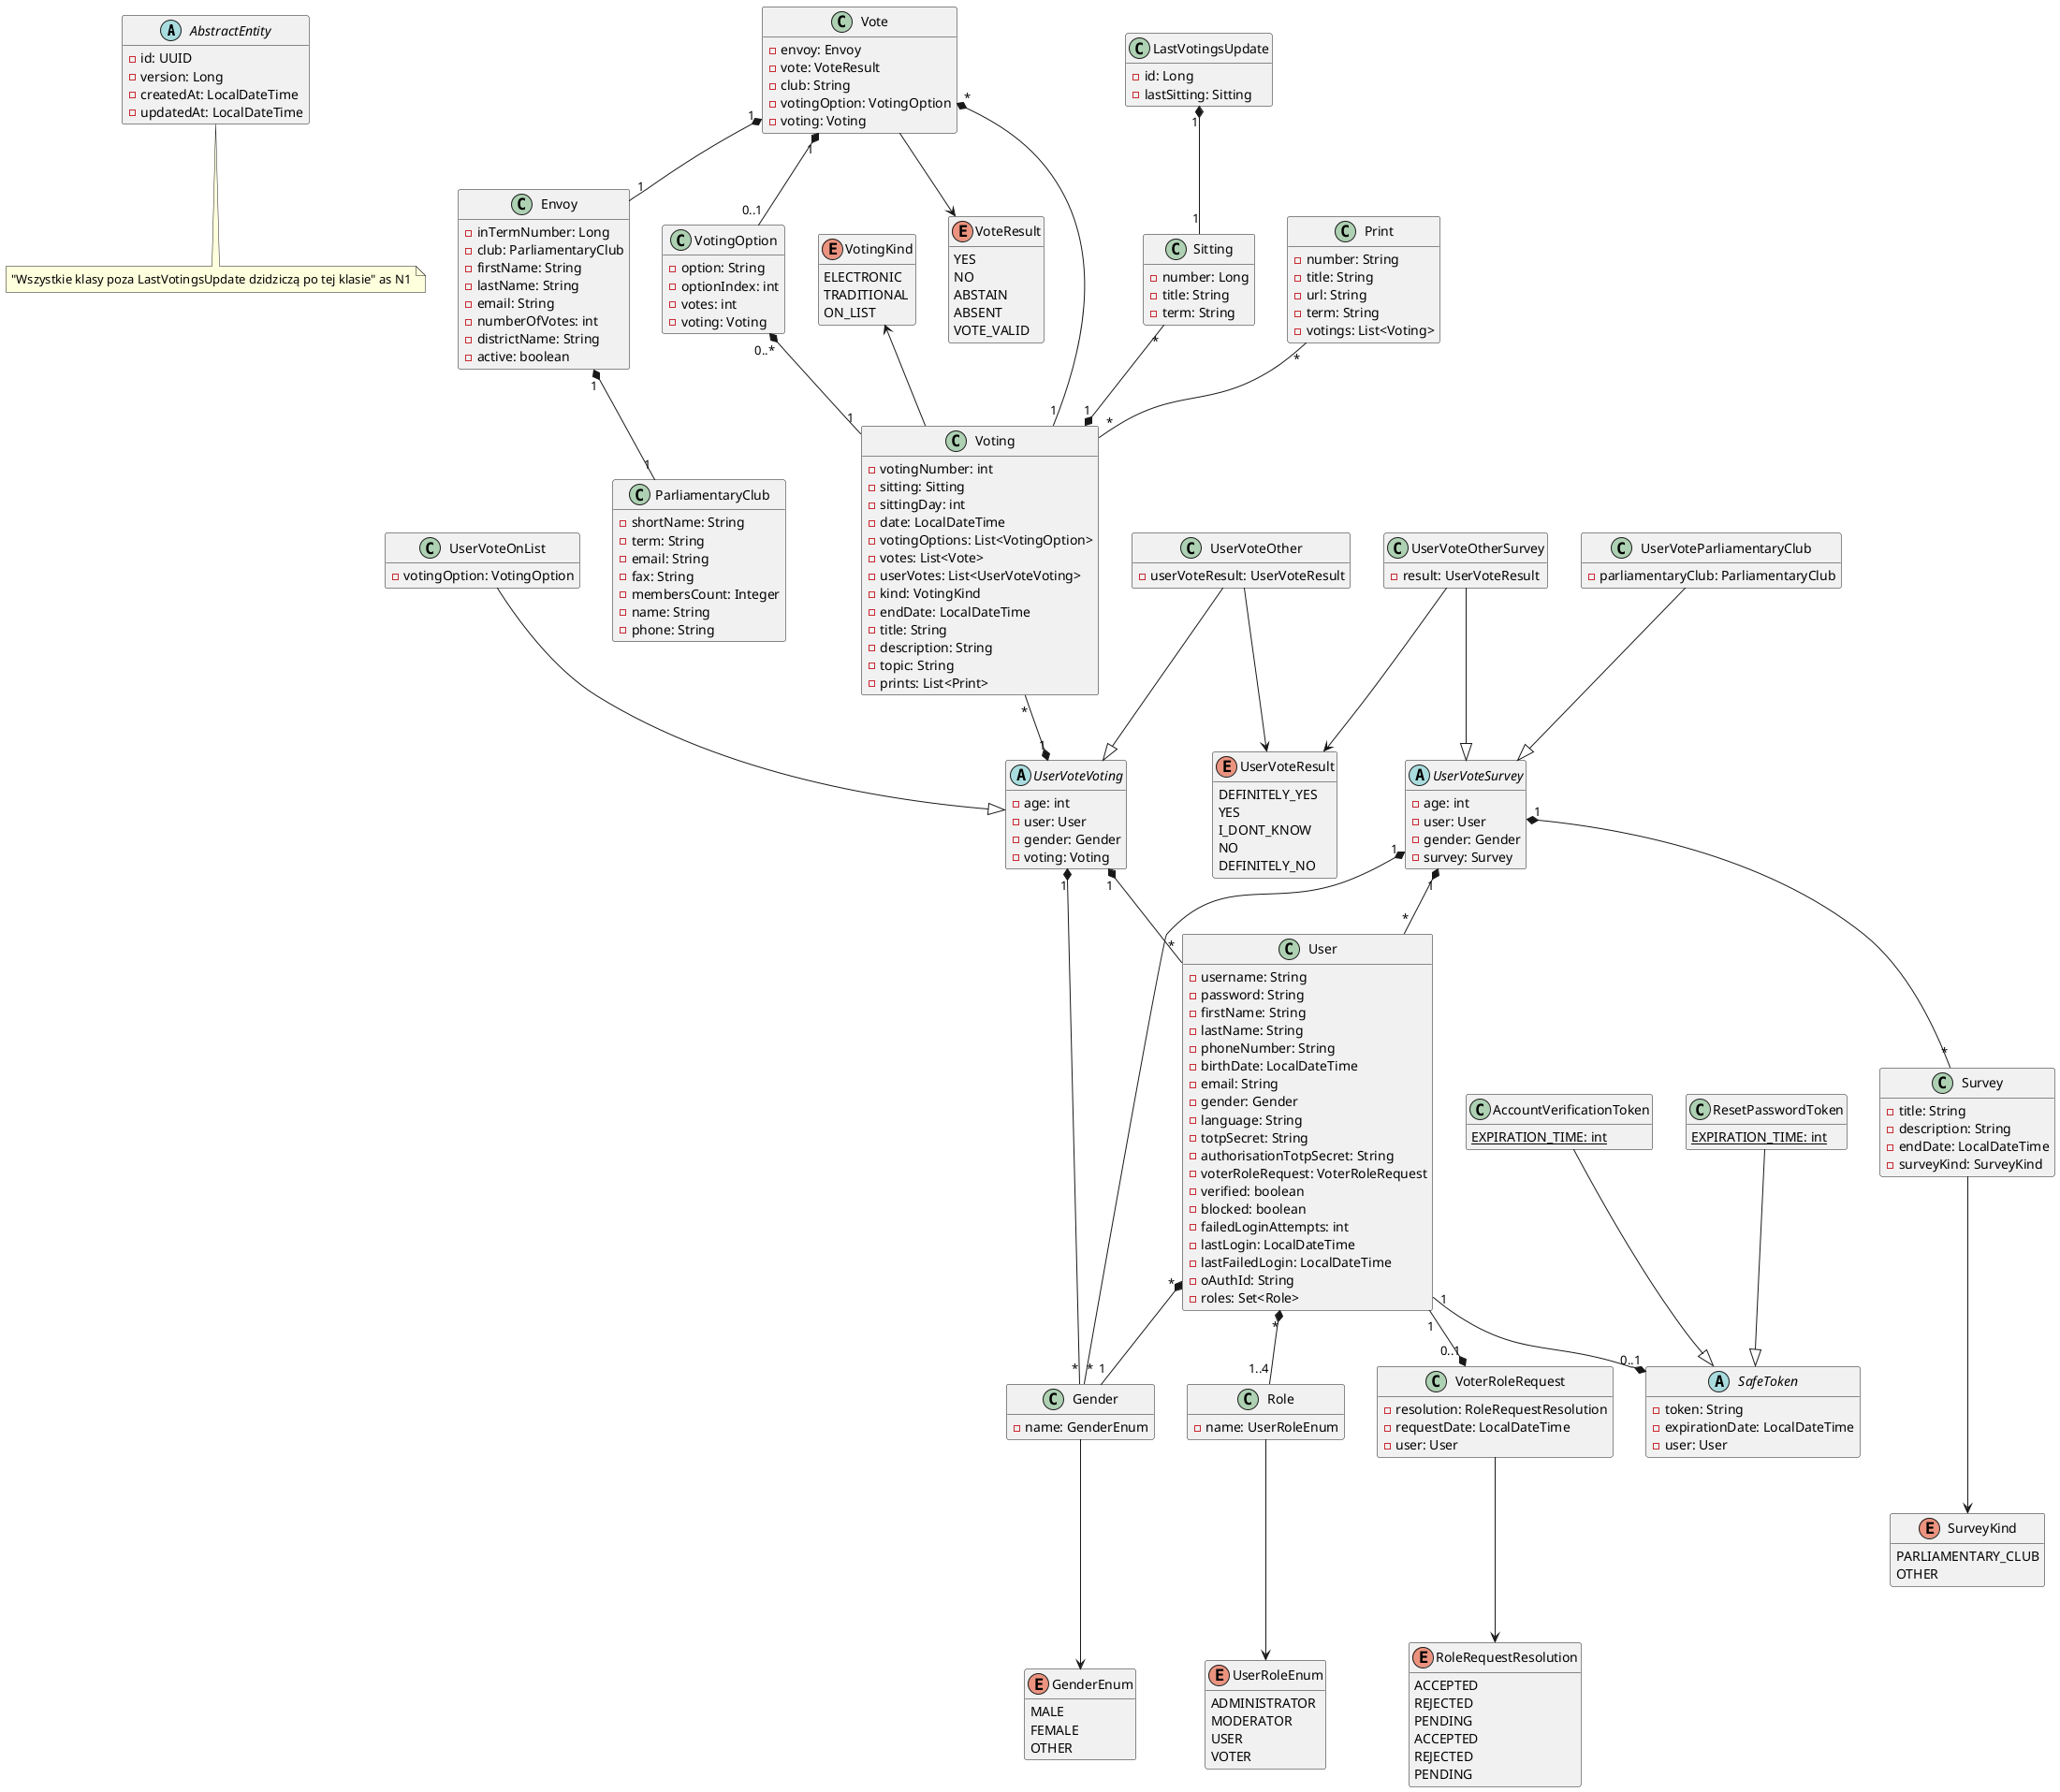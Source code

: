 @startuml
'https://plantuml.com/class-diagram

abstract class AbstractEntity {
    -id: UUID
    -version: Long
    -createdAt: LocalDateTime
    -updatedAt: LocalDateTime
}

note bottom of AbstractEntity: "Wszystkie klasy poza LastVotingsUpdate dzidziczą po tej klasie" as N1

'Głosy

enum UserVoteResult {
    DEFINITELY_YES
    YES
    I_DONT_KNOW
    NO
    DEFINITELY_NO
}

'Głosy głosowanie

abstract class UserVoteVoting {
    -age: int
    -user: User
    -gender: Gender
    -voting: Voting
}

class UserVoteOnList {
    -votingOption: VotingOption
}

class UserVoteOther {
    -userVoteResult: UserVoteResult
}

UserVoteOther --> UserVoteResult
UserVoteOnList --|> UserVoteVoting
UserVoteOther --|> UserVoteVoting

'Głosy sondaż

abstract class UserVoteSurvey {
    -age: int
    -user: User
    -gender: Gender
    -survey: Survey
}

class UserVoteParliamentaryClub {
    -parliamentaryClub: ParliamentaryClub
}

class UserVoteOtherSurvey {
    -result: UserVoteResult
}

UserVoteOtherSurvey --> UserVoteResult
UserVoteParliamentaryClub --|> UserVoteSurvey
UserVoteOtherSurvey --|> UserVoteSurvey

'Sondaż

class Survey {
    -title: String
    -description: String
    -endDate: LocalDateTime
    -surveyKind: SurveyKind
}

enum SurveyKind {
    PARLIAMENTARY_CLUB
    OTHER
}

Survey ---> SurveyKind
UserVoteSurvey "1" *-- "*" Survey
UserVoteSurvey "1" *-- "*" User
UserVoteSurvey "1" *-- "*" Gender

UserVoteVoting "1" *-- "*" User
UserVoteVoting "1" *-- "*" Gender

'Tokeny

abstract class SafeToken {
    -token: String
    -expirationDate: LocalDateTime
    -user: User
}

class AccountVerificationToken {
    {static} EXPIRATION_TIME: int
}

class ResetPasswordToken {
    {static} EXPIRATION_TIME: int
}

ResetPasswordToken --|> SafeToken
AccountVerificationToken --|> SafeToken

'Użytkownik

class Gender {
    -name: GenderEnum
}

enum GenderEnum {
    MALE
    FEMALE
    OTHER
}

class Role {
    -name: UserRoleEnum
}

enum UserRoleEnum {
    ADMINISTRATOR
    MODERATOR
    USER
    VOTER
}

enum RoleRequestResolution {
    ACCEPTED
    REJECTED
    PENDING
}

class User {
    -username: String
    -password: String
    -firstName: String
    -lastName: String
    -phoneNumber: String
    -birthDate: LocalDateTime
    -email: String
    -gender: Gender
    -language: String
    -totpSecret: String
    -authorisationTotpSecret: String
    -voterRoleRequest: VoterRoleRequest
    -verified: boolean
    -blocked: boolean
    -failedLoginAttempts: int
    -lastLogin: LocalDateTime
    -lastFailedLogin: LocalDateTime
    -oAuthId: String
    -roles: Set<Role>
}

class VoterRoleRequest {
    -resolution: RoleRequestResolution
    -requestDate: LocalDateTime
    -user: User
}

enum RoleRequestResolution {
    ACCEPTED
    REJECTED
    PENDING
}

class Envoy {
    -inTermNumber: Long
    -club: ParliamentaryClub
    -firstName: String
    -lastName: String
    -email: String
    -numberOfVotes: int
    -districtName: String
    -active: boolean
}

class LastVotingsUpdate {
    -id: Long
    -lastSitting: Sitting
}

class ParliamentaryClub {
    -shortName: String
    -term: String
    -email: String
    -fax: String
    -membersCount: Integer
    -name: String
    -phone: String
}

class Print {
    -number: String
    -title: String
    -url: String
    -term: String
    -votings: List<Voting>
}

class Sitting {
    -number: Long
    -title: String
    -term: String
}

class Vote {
    -envoy: Envoy
    -vote: VoteResult
    -club: String
    -votingOption: VotingOption
    -voting: Voting
}

enum VoteResult {
    YES
    NO
    ABSTAIN
    ABSENT
    VOTE_VALID
}

class Voting {
    -votingNumber: int
    -sitting: Sitting
    -sittingDay: int
    -date: LocalDateTime
    -votingOptions: List<VotingOption>
    -votes: List<Vote>
    -userVotes: List<UserVoteVoting>
    -kind: VotingKind
    -endDate: LocalDateTime
    -title: String
    -description: String
    -topic: String
    -prints: List<Print>
}

enum VotingKind {
    ELECTRONIC
    TRADITIONAL
    ON_LIST
}

class VotingOption {
    -option: String
    -optionIndex: int
    -votes: int
    -voting: Voting
}

User "1" --* "0..1" SafeToken
User "*" *-- "1" Gender
User "*" *-- "1..4" Role
User "1" --* "0..1" VoterRoleRequest
Gender ---> GenderEnum
Role ---> UserRoleEnum
VoterRoleRequest ---> RoleRequestResolution

Print "*" -- "*"  Voting
Vote "1" *-- "1" Envoy
Vote --> VoteResult
Vote "1" *-- "0..1" VotingOption
Vote "*" *-- "1" Voting
VotingOption "0..*" *-- "1" Voting
VotingKind <-- Voting
Sitting "*" --* "1" Voting
Envoy "1" *-- "1" ParliamentaryClub
LastVotingsUpdate "1" *-- "1" Sitting
Voting "*" --* "1" UserVoteVoting


hide empty members
@enduml